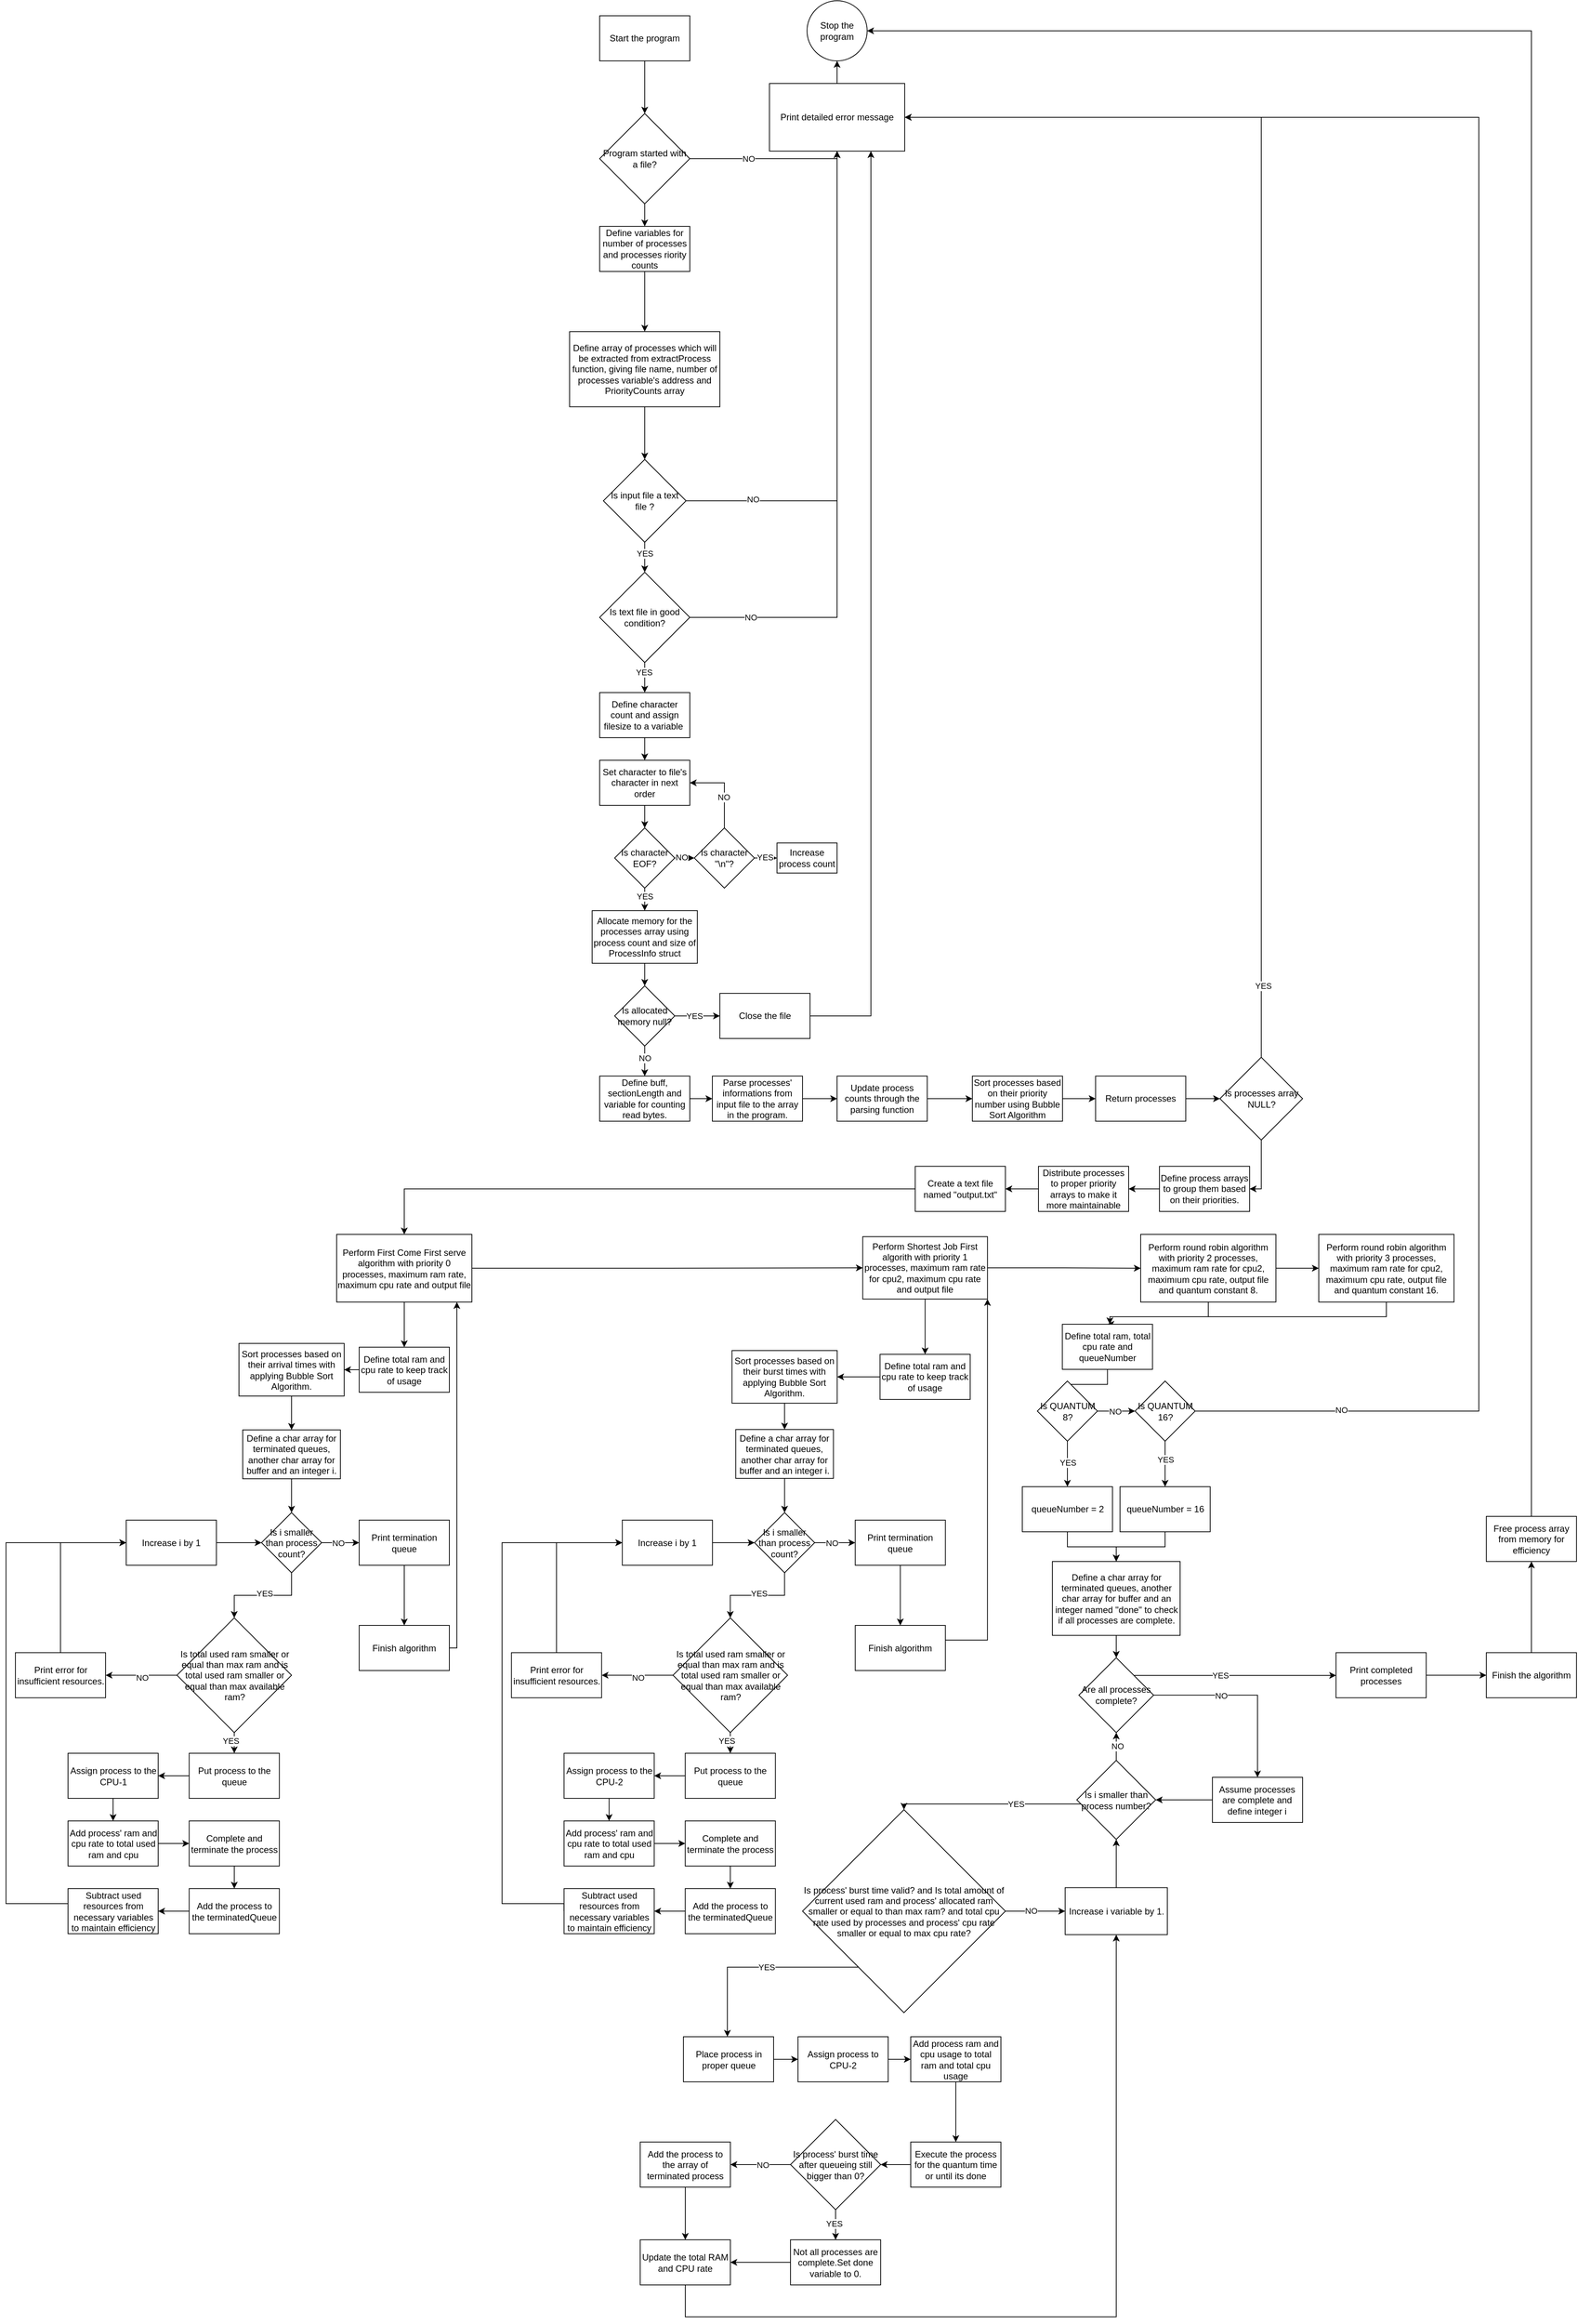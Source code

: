 <mxfile version="24.4.0" type="device">
  <diagram name="Page-1" id="S_q_hAhe5GKeTH7Nttn9">
    <mxGraphModel dx="10687" dy="12260" grid="1" gridSize="10" guides="1" tooltips="1" connect="1" arrows="1" fold="1" page="1" pageScale="1" pageWidth="827" pageHeight="1169" math="0" shadow="0">
      <root>
        <mxCell id="0" />
        <mxCell id="1" parent="0" />
        <mxCell id="8O5WfbR8zbWffjnatt95-4" value="" style="edgeStyle=orthogonalEdgeStyle;rounded=0;orthogonalLoop=1;jettySize=auto;html=1;" parent="1" source="8O5WfbR8zbWffjnatt95-1" target="8O5WfbR8zbWffjnatt95-3" edge="1">
          <mxGeometry relative="1" as="geometry" />
        </mxCell>
        <mxCell id="8O5WfbR8zbWffjnatt95-1" value="Start the program" style="rounded=0;whiteSpace=wrap;html=1;" parent="1" vertex="1">
          <mxGeometry x="360" y="40" width="120" height="60" as="geometry" />
        </mxCell>
        <mxCell id="8O5WfbR8zbWffjnatt95-9" value="" style="edgeStyle=orthogonalEdgeStyle;rounded=0;orthogonalLoop=1;jettySize=auto;html=1;" parent="1" source="8O5WfbR8zbWffjnatt95-3" target="8O5WfbR8zbWffjnatt95-8" edge="1">
          <mxGeometry relative="1" as="geometry" />
        </mxCell>
        <mxCell id="8O5WfbR8zbWffjnatt95-64" style="edgeStyle=orthogonalEdgeStyle;rounded=0;orthogonalLoop=1;jettySize=auto;html=1;entryX=0.5;entryY=1;entryDx=0;entryDy=0;" parent="1" source="8O5WfbR8zbWffjnatt95-3" target="8O5WfbR8zbWffjnatt95-62" edge="1">
          <mxGeometry relative="1" as="geometry">
            <Array as="points">
              <mxPoint x="676" y="230" />
            </Array>
          </mxGeometry>
        </mxCell>
        <mxCell id="8O5WfbR8zbWffjnatt95-65" value="NO" style="edgeLabel;html=1;align=center;verticalAlign=middle;resizable=0;points=[];" parent="8O5WfbR8zbWffjnatt95-64" vertex="1" connectable="0">
          <mxGeometry x="-0.243" relative="1" as="geometry">
            <mxPoint as="offset" />
          </mxGeometry>
        </mxCell>
        <mxCell id="8O5WfbR8zbWffjnatt95-3" value="Program started with a file?" style="rhombus;whiteSpace=wrap;html=1;rounded=0;" parent="1" vertex="1">
          <mxGeometry x="360" y="170" width="120" height="120" as="geometry" />
        </mxCell>
        <mxCell id="8O5WfbR8zbWffjnatt95-11" value="" style="edgeStyle=orthogonalEdgeStyle;rounded=0;orthogonalLoop=1;jettySize=auto;html=1;" parent="1" source="8O5WfbR8zbWffjnatt95-8" target="8O5WfbR8zbWffjnatt95-10" edge="1">
          <mxGeometry relative="1" as="geometry" />
        </mxCell>
        <mxCell id="8O5WfbR8zbWffjnatt95-8" value="Define variables for number of processes and processes riority counts" style="whiteSpace=wrap;html=1;rounded=0;" parent="1" vertex="1">
          <mxGeometry x="360" y="320" width="120" height="60" as="geometry" />
        </mxCell>
        <mxCell id="8O5WfbR8zbWffjnatt95-13" value="" style="edgeStyle=orthogonalEdgeStyle;rounded=0;orthogonalLoop=1;jettySize=auto;html=1;" parent="1" source="8O5WfbR8zbWffjnatt95-10" target="8O5WfbR8zbWffjnatt95-12" edge="1">
          <mxGeometry relative="1" as="geometry" />
        </mxCell>
        <mxCell id="8O5WfbR8zbWffjnatt95-10" value="Define array of processes which will be extracted from extractProcess function, giving file name, number of processes variable&#39;s address and PriorityCounts array" style="whiteSpace=wrap;html=1;rounded=0;" parent="1" vertex="1">
          <mxGeometry x="320" y="460" width="200" height="100" as="geometry" />
        </mxCell>
        <mxCell id="8O5WfbR8zbWffjnatt95-17" value="" style="edgeStyle=orthogonalEdgeStyle;rounded=0;orthogonalLoop=1;jettySize=auto;html=1;entryX=0.5;entryY=1;entryDx=0;entryDy=0;" parent="1" source="8O5WfbR8zbWffjnatt95-12" target="8O5WfbR8zbWffjnatt95-62" edge="1">
          <mxGeometry relative="1" as="geometry">
            <mxPoint x="506" y="690" as="targetPoint" />
          </mxGeometry>
        </mxCell>
        <mxCell id="xDgsFRM5nRUjccw4thwC-38" value="NO" style="edgeLabel;html=1;align=center;verticalAlign=middle;resizable=0;points=[];" parent="8O5WfbR8zbWffjnatt95-17" vertex="1" connectable="0">
          <mxGeometry x="-0.735" y="2" relative="1" as="geometry">
            <mxPoint x="1" as="offset" />
          </mxGeometry>
        </mxCell>
        <mxCell id="8O5WfbR8zbWffjnatt95-21" value="" style="edgeStyle=orthogonalEdgeStyle;rounded=0;orthogonalLoop=1;jettySize=auto;html=1;" parent="1" source="8O5WfbR8zbWffjnatt95-12" target="8O5WfbR8zbWffjnatt95-20" edge="1">
          <mxGeometry relative="1" as="geometry" />
        </mxCell>
        <mxCell id="8O5WfbR8zbWffjnatt95-29" value="YES" style="edgeLabel;html=1;align=center;verticalAlign=middle;resizable=0;points=[];" parent="8O5WfbR8zbWffjnatt95-21" vertex="1" connectable="0">
          <mxGeometry x="-0.271" y="-5" relative="1" as="geometry">
            <mxPoint x="5" as="offset" />
          </mxGeometry>
        </mxCell>
        <mxCell id="8O5WfbR8zbWffjnatt95-12" value="Is input file a text file ?" style="rhombus;whiteSpace=wrap;html=1;rounded=0;" parent="1" vertex="1">
          <mxGeometry x="365" y="630" width="110" height="110" as="geometry" />
        </mxCell>
        <mxCell id="8O5WfbR8zbWffjnatt95-24" value="" style="edgeStyle=orthogonalEdgeStyle;rounded=0;orthogonalLoop=1;jettySize=auto;html=1;entryX=0.5;entryY=1;entryDx=0;entryDy=0;exitX=1;exitY=0.5;exitDx=0;exitDy=0;" parent="1" source="8O5WfbR8zbWffjnatt95-20" target="8O5WfbR8zbWffjnatt95-62" edge="1">
          <mxGeometry relative="1" as="geometry">
            <mxPoint x="506" y="835" as="targetPoint" />
            <Array as="points">
              <mxPoint x="676" y="840" />
            </Array>
          </mxGeometry>
        </mxCell>
        <mxCell id="8O5WfbR8zbWffjnatt95-26" value="NO" style="edgeLabel;html=1;align=center;verticalAlign=middle;resizable=0;points=[];" parent="8O5WfbR8zbWffjnatt95-24" vertex="1" connectable="0">
          <mxGeometry x="-0.625" relative="1" as="geometry">
            <mxPoint x="-72" as="offset" />
          </mxGeometry>
        </mxCell>
        <mxCell id="8O5WfbR8zbWffjnatt95-31" value="" style="edgeStyle=orthogonalEdgeStyle;rounded=0;orthogonalLoop=1;jettySize=auto;html=1;" parent="1" source="8O5WfbR8zbWffjnatt95-20" target="8O5WfbR8zbWffjnatt95-30" edge="1">
          <mxGeometry relative="1" as="geometry" />
        </mxCell>
        <mxCell id="8O5WfbR8zbWffjnatt95-32" value="YES" style="edgeLabel;html=1;align=center;verticalAlign=middle;resizable=0;points=[];" parent="8O5WfbR8zbWffjnatt95-31" vertex="1" connectable="0">
          <mxGeometry x="-0.38" y="-1" relative="1" as="geometry">
            <mxPoint as="offset" />
          </mxGeometry>
        </mxCell>
        <mxCell id="8O5WfbR8zbWffjnatt95-20" value="Is text file in good condition?" style="rhombus;whiteSpace=wrap;html=1;rounded=0;" parent="1" vertex="1">
          <mxGeometry x="360" y="780" width="120" height="120" as="geometry" />
        </mxCell>
        <mxCell id="8O5WfbR8zbWffjnatt95-5" value="Stop the program" style="ellipse;whiteSpace=wrap;html=1;rounded=0;" parent="1" vertex="1">
          <mxGeometry x="636" y="20" width="80" height="80" as="geometry" />
        </mxCell>
        <mxCell id="8O5WfbR8zbWffjnatt95-42" value="" style="edgeStyle=orthogonalEdgeStyle;rounded=0;orthogonalLoop=1;jettySize=auto;html=1;" parent="1" source="8O5WfbR8zbWffjnatt95-30" target="8O5WfbR8zbWffjnatt95-41" edge="1">
          <mxGeometry relative="1" as="geometry" />
        </mxCell>
        <mxCell id="8O5WfbR8zbWffjnatt95-30" value="Define character count and assign filesize to a variable&amp;nbsp;" style="whiteSpace=wrap;html=1;rounded=0;" parent="1" vertex="1">
          <mxGeometry x="360" y="940" width="120" height="60" as="geometry" />
        </mxCell>
        <mxCell id="8O5WfbR8zbWffjnatt95-44" value="" style="edgeStyle=orthogonalEdgeStyle;rounded=0;orthogonalLoop=1;jettySize=auto;html=1;" parent="1" source="8O5WfbR8zbWffjnatt95-41" target="8O5WfbR8zbWffjnatt95-43" edge="1">
          <mxGeometry relative="1" as="geometry" />
        </mxCell>
        <mxCell id="8O5WfbR8zbWffjnatt95-41" value="Set character to file&#39;s character in next order" style="whiteSpace=wrap;html=1;rounded=0;" parent="1" vertex="1">
          <mxGeometry x="360" y="1030" width="120" height="60" as="geometry" />
        </mxCell>
        <mxCell id="8O5WfbR8zbWffjnatt95-46" value="" style="edgeStyle=orthogonalEdgeStyle;rounded=0;orthogonalLoop=1;jettySize=auto;html=1;" parent="1" source="8O5WfbR8zbWffjnatt95-43" target="8O5WfbR8zbWffjnatt95-45" edge="1">
          <mxGeometry relative="1" as="geometry" />
        </mxCell>
        <mxCell id="8O5WfbR8zbWffjnatt95-49" value="NO" style="edgeLabel;html=1;align=center;verticalAlign=middle;resizable=0;points=[];" parent="8O5WfbR8zbWffjnatt95-46" vertex="1" connectable="0">
          <mxGeometry x="0.377" y="1" relative="1" as="geometry">
            <mxPoint as="offset" />
          </mxGeometry>
        </mxCell>
        <mxCell id="8O5WfbR8zbWffjnatt95-54" value="" style="edgeStyle=orthogonalEdgeStyle;rounded=0;orthogonalLoop=1;jettySize=auto;html=1;entryX=0.5;entryY=0;entryDx=0;entryDy=0;" parent="1" source="8O5WfbR8zbWffjnatt95-43" target="8O5WfbR8zbWffjnatt95-53" edge="1">
          <mxGeometry relative="1" as="geometry">
            <mxPoint x="420" y="1240" as="targetPoint" />
          </mxGeometry>
        </mxCell>
        <mxCell id="8O5WfbR8zbWffjnatt95-55" value="YES" style="edgeLabel;html=1;align=center;verticalAlign=middle;resizable=0;points=[];" parent="8O5WfbR8zbWffjnatt95-54" vertex="1" connectable="0">
          <mxGeometry x="-0.258" relative="1" as="geometry">
            <mxPoint y="-8" as="offset" />
          </mxGeometry>
        </mxCell>
        <mxCell id="8O5WfbR8zbWffjnatt95-43" value="Is character EOF?" style="rhombus;whiteSpace=wrap;html=1;rounded=0;" parent="1" vertex="1">
          <mxGeometry x="380" y="1120" width="80" height="80" as="geometry" />
        </mxCell>
        <mxCell id="8O5WfbR8zbWffjnatt95-47" style="edgeStyle=orthogonalEdgeStyle;rounded=0;orthogonalLoop=1;jettySize=auto;html=1;entryX=1;entryY=0.5;entryDx=0;entryDy=0;" parent="1" source="8O5WfbR8zbWffjnatt95-45" target="8O5WfbR8zbWffjnatt95-41" edge="1">
          <mxGeometry relative="1" as="geometry">
            <Array as="points">
              <mxPoint x="526" y="1060" />
            </Array>
          </mxGeometry>
        </mxCell>
        <mxCell id="8O5WfbR8zbWffjnatt95-48" value="NO" style="edgeLabel;html=1;align=center;verticalAlign=middle;resizable=0;points=[];" parent="8O5WfbR8zbWffjnatt95-47" vertex="1" connectable="0">
          <mxGeometry x="-0.221" y="1" relative="1" as="geometry">
            <mxPoint as="offset" />
          </mxGeometry>
        </mxCell>
        <mxCell id="8O5WfbR8zbWffjnatt95-51" value="" style="edgeStyle=orthogonalEdgeStyle;rounded=0;orthogonalLoop=1;jettySize=auto;html=1;" parent="1" source="8O5WfbR8zbWffjnatt95-45" target="8O5WfbR8zbWffjnatt95-50" edge="1">
          <mxGeometry relative="1" as="geometry" />
        </mxCell>
        <mxCell id="8O5WfbR8zbWffjnatt95-52" value="YES" style="edgeLabel;html=1;align=center;verticalAlign=middle;resizable=0;points=[];" parent="8O5WfbR8zbWffjnatt95-51" vertex="1" connectable="0">
          <mxGeometry x="-0.467" y="1" relative="1" as="geometry">
            <mxPoint as="offset" />
          </mxGeometry>
        </mxCell>
        <mxCell id="8O5WfbR8zbWffjnatt95-45" value="Is character &quot;\n&quot;?" style="rhombus;whiteSpace=wrap;html=1;rounded=0;" parent="1" vertex="1">
          <mxGeometry x="486" y="1120" width="80" height="80" as="geometry" />
        </mxCell>
        <mxCell id="8O5WfbR8zbWffjnatt95-50" value="Increase process count" style="whiteSpace=wrap;html=1;rounded=0;" parent="1" vertex="1">
          <mxGeometry x="596" y="1140" width="80" height="40" as="geometry" />
        </mxCell>
        <mxCell id="8O5WfbR8zbWffjnatt95-57" value="" style="edgeStyle=orthogonalEdgeStyle;rounded=0;orthogonalLoop=1;jettySize=auto;html=1;" parent="1" source="8O5WfbR8zbWffjnatt95-53" target="8O5WfbR8zbWffjnatt95-56" edge="1">
          <mxGeometry relative="1" as="geometry" />
        </mxCell>
        <mxCell id="8O5WfbR8zbWffjnatt95-53" value="Allocate memory for the processes array using process count and size of ProcessInfo struct" style="whiteSpace=wrap;html=1;rounded=0;" parent="1" vertex="1">
          <mxGeometry x="350" y="1230" width="140" height="70" as="geometry" />
        </mxCell>
        <mxCell id="8O5WfbR8zbWffjnatt95-59" value="" style="edgeStyle=orthogonalEdgeStyle;rounded=0;orthogonalLoop=1;jettySize=auto;html=1;" parent="1" source="8O5WfbR8zbWffjnatt95-56" target="8O5WfbR8zbWffjnatt95-58" edge="1">
          <mxGeometry relative="1" as="geometry" />
        </mxCell>
        <mxCell id="8O5WfbR8zbWffjnatt95-61" value="YES" style="edgeLabel;html=1;align=center;verticalAlign=middle;resizable=0;points=[];" parent="8O5WfbR8zbWffjnatt95-59" vertex="1" connectable="0">
          <mxGeometry x="-0.333" y="3" relative="1" as="geometry">
            <mxPoint x="6" y="3" as="offset" />
          </mxGeometry>
        </mxCell>
        <mxCell id="8O5WfbR8zbWffjnatt95-67" value="" style="edgeStyle=orthogonalEdgeStyle;rounded=0;orthogonalLoop=1;jettySize=auto;html=1;" parent="1" source="8O5WfbR8zbWffjnatt95-56" target="8O5WfbR8zbWffjnatt95-66" edge="1">
          <mxGeometry relative="1" as="geometry" />
        </mxCell>
        <mxCell id="8O5WfbR8zbWffjnatt95-68" value="NO" style="edgeLabel;html=1;align=center;verticalAlign=middle;resizable=0;points=[];" parent="8O5WfbR8zbWffjnatt95-67" vertex="1" connectable="0">
          <mxGeometry x="-0.19" relative="1" as="geometry">
            <mxPoint as="offset" />
          </mxGeometry>
        </mxCell>
        <mxCell id="8O5WfbR8zbWffjnatt95-56" value="Is allocated memory null?" style="rhombus;whiteSpace=wrap;html=1;rounded=0;" parent="1" vertex="1">
          <mxGeometry x="380" y="1330" width="80" height="80" as="geometry" />
        </mxCell>
        <mxCell id="8O5WfbR8zbWffjnatt95-60" style="edgeStyle=orthogonalEdgeStyle;rounded=0;orthogonalLoop=1;jettySize=auto;html=1;entryX=0.75;entryY=1;entryDx=0;entryDy=0;" parent="1" source="8O5WfbR8zbWffjnatt95-58" target="8O5WfbR8zbWffjnatt95-62" edge="1">
          <mxGeometry relative="1" as="geometry">
            <mxPoint x="686" y="220" as="targetPoint" />
            <Array as="points">
              <mxPoint x="721" y="1370" />
            </Array>
          </mxGeometry>
        </mxCell>
        <mxCell id="8O5WfbR8zbWffjnatt95-58" value="Close the file" style="whiteSpace=wrap;html=1;rounded=0;" parent="1" vertex="1">
          <mxGeometry x="520" y="1340" width="120" height="60" as="geometry" />
        </mxCell>
        <mxCell id="8O5WfbR8zbWffjnatt95-63" style="edgeStyle=orthogonalEdgeStyle;rounded=0;orthogonalLoop=1;jettySize=auto;html=1;entryX=0.5;entryY=1;entryDx=0;entryDy=0;" parent="1" source="8O5WfbR8zbWffjnatt95-62" target="8O5WfbR8zbWffjnatt95-5" edge="1">
          <mxGeometry relative="1" as="geometry" />
        </mxCell>
        <mxCell id="8O5WfbR8zbWffjnatt95-62" value="Print detailed error message" style="rounded=0;whiteSpace=wrap;html=1;" parent="1" vertex="1">
          <mxGeometry x="586" y="130" width="180" height="90" as="geometry" />
        </mxCell>
        <mxCell id="z-P7e2UidqStnOpTgpDv-2" value="" style="edgeStyle=orthogonalEdgeStyle;rounded=0;orthogonalLoop=1;jettySize=auto;html=1;" parent="1" source="8O5WfbR8zbWffjnatt95-66" target="z-P7e2UidqStnOpTgpDv-1" edge="1">
          <mxGeometry relative="1" as="geometry" />
        </mxCell>
        <mxCell id="8O5WfbR8zbWffjnatt95-66" value="Define buff, sectionLength and variable for counting read bytes." style="whiteSpace=wrap;html=1;rounded=0;" parent="1" vertex="1">
          <mxGeometry x="360" y="1450" width="120" height="60" as="geometry" />
        </mxCell>
        <mxCell id="z-P7e2UidqStnOpTgpDv-4" value="" style="edgeStyle=orthogonalEdgeStyle;rounded=0;orthogonalLoop=1;jettySize=auto;html=1;" parent="1" source="z-P7e2UidqStnOpTgpDv-1" target="z-P7e2UidqStnOpTgpDv-3" edge="1">
          <mxGeometry relative="1" as="geometry" />
        </mxCell>
        <mxCell id="z-P7e2UidqStnOpTgpDv-1" value="Parse processes&#39; informations from input file to the array in the program." style="whiteSpace=wrap;html=1;rounded=0;" parent="1" vertex="1">
          <mxGeometry x="510" y="1450" width="120" height="60" as="geometry" />
        </mxCell>
        <mxCell id="z-P7e2UidqStnOpTgpDv-6" value="" style="edgeStyle=orthogonalEdgeStyle;rounded=0;orthogonalLoop=1;jettySize=auto;html=1;" parent="1" source="z-P7e2UidqStnOpTgpDv-3" target="z-P7e2UidqStnOpTgpDv-5" edge="1">
          <mxGeometry relative="1" as="geometry" />
        </mxCell>
        <mxCell id="z-P7e2UidqStnOpTgpDv-3" value="Update process counts through the parsing function" style="whiteSpace=wrap;html=1;rounded=0;" parent="1" vertex="1">
          <mxGeometry x="676" y="1450" width="120" height="60" as="geometry" />
        </mxCell>
        <mxCell id="z-P7e2UidqStnOpTgpDv-8" value="" style="edgeStyle=orthogonalEdgeStyle;rounded=0;orthogonalLoop=1;jettySize=auto;html=1;" parent="1" source="z-P7e2UidqStnOpTgpDv-5" target="z-P7e2UidqStnOpTgpDv-7" edge="1">
          <mxGeometry relative="1" as="geometry" />
        </mxCell>
        <mxCell id="z-P7e2UidqStnOpTgpDv-5" value="Sort processes based on their priority number using Bubble Sort Algorithm" style="whiteSpace=wrap;html=1;rounded=0;" parent="1" vertex="1">
          <mxGeometry x="856" y="1450" width="120" height="60" as="geometry" />
        </mxCell>
        <mxCell id="z-P7e2UidqStnOpTgpDv-10" value="" style="edgeStyle=orthogonalEdgeStyle;rounded=0;orthogonalLoop=1;jettySize=auto;html=1;" parent="1" source="z-P7e2UidqStnOpTgpDv-7" target="z-P7e2UidqStnOpTgpDv-9" edge="1">
          <mxGeometry relative="1" as="geometry" />
        </mxCell>
        <mxCell id="z-P7e2UidqStnOpTgpDv-7" value="Return processes" style="whiteSpace=wrap;html=1;rounded=0;" parent="1" vertex="1">
          <mxGeometry x="1020" y="1450" width="120" height="60" as="geometry" />
        </mxCell>
        <mxCell id="z-P7e2UidqStnOpTgpDv-11" style="edgeStyle=orthogonalEdgeStyle;rounded=0;orthogonalLoop=1;jettySize=auto;html=1;entryX=1;entryY=0.5;entryDx=0;entryDy=0;" parent="1" source="z-P7e2UidqStnOpTgpDv-9" target="8O5WfbR8zbWffjnatt95-62" edge="1">
          <mxGeometry relative="1" as="geometry">
            <mxPoint x="810" y="175" as="targetPoint" />
            <Array as="points">
              <mxPoint x="1241" y="175" />
            </Array>
          </mxGeometry>
        </mxCell>
        <mxCell id="z-P7e2UidqStnOpTgpDv-12" value="YES" style="edgeLabel;html=1;align=center;verticalAlign=middle;resizable=0;points=[];" parent="z-P7e2UidqStnOpTgpDv-11" vertex="1" connectable="0">
          <mxGeometry x="-0.889" y="-2" relative="1" as="geometry">
            <mxPoint as="offset" />
          </mxGeometry>
        </mxCell>
        <mxCell id="z-P7e2UidqStnOpTgpDv-14" value="" style="edgeStyle=orthogonalEdgeStyle;rounded=0;orthogonalLoop=1;jettySize=auto;html=1;" parent="1" source="z-P7e2UidqStnOpTgpDv-9" target="z-P7e2UidqStnOpTgpDv-13" edge="1">
          <mxGeometry relative="1" as="geometry">
            <Array as="points">
              <mxPoint x="1241" y="1600" />
              <mxPoint x="1165" y="1600" />
            </Array>
          </mxGeometry>
        </mxCell>
        <mxCell id="z-P7e2UidqStnOpTgpDv-9" value="Is processes array NULL?" style="rhombus;whiteSpace=wrap;html=1;rounded=0;" parent="1" vertex="1">
          <mxGeometry x="1185.5" y="1425" width="110" height="110" as="geometry" />
        </mxCell>
        <mxCell id="z-P7e2UidqStnOpTgpDv-16" value="" style="edgeStyle=orthogonalEdgeStyle;rounded=0;orthogonalLoop=1;jettySize=auto;html=1;" parent="1" source="z-P7e2UidqStnOpTgpDv-13" target="z-P7e2UidqStnOpTgpDv-15" edge="1">
          <mxGeometry relative="1" as="geometry" />
        </mxCell>
        <mxCell id="z-P7e2UidqStnOpTgpDv-13" value="Define process arrays to group them based on their priorities." style="whiteSpace=wrap;html=1;rounded=0;" parent="1" vertex="1">
          <mxGeometry x="1105" y="1570" width="120" height="60" as="geometry" />
        </mxCell>
        <mxCell id="z-P7e2UidqStnOpTgpDv-18" value="" style="edgeStyle=orthogonalEdgeStyle;rounded=0;orthogonalLoop=1;jettySize=auto;html=1;" parent="1" source="z-P7e2UidqStnOpTgpDv-15" target="z-P7e2UidqStnOpTgpDv-17" edge="1">
          <mxGeometry relative="1" as="geometry" />
        </mxCell>
        <mxCell id="z-P7e2UidqStnOpTgpDv-15" value="Distribute processes to proper priority arrays to make it more maintainable" style="whiteSpace=wrap;html=1;rounded=0;" parent="1" vertex="1">
          <mxGeometry x="944" y="1570" width="120" height="60" as="geometry" />
        </mxCell>
        <mxCell id="z-P7e2UidqStnOpTgpDv-20" value="" style="edgeStyle=orthogonalEdgeStyle;rounded=0;orthogonalLoop=1;jettySize=auto;html=1;" parent="1" source="z-P7e2UidqStnOpTgpDv-17" target="z-P7e2UidqStnOpTgpDv-19" edge="1">
          <mxGeometry relative="1" as="geometry" />
        </mxCell>
        <mxCell id="z-P7e2UidqStnOpTgpDv-17" value="Create a text file named &quot;output.txt&quot;" style="whiteSpace=wrap;html=1;rounded=0;" parent="1" vertex="1">
          <mxGeometry x="780" y="1570" width="120" height="60" as="geometry" />
        </mxCell>
        <mxCell id="a6jRXviSZzTBCwNXgs7o-2" value="" style="edgeStyle=orthogonalEdgeStyle;rounded=0;orthogonalLoop=1;jettySize=auto;html=1;" parent="1" source="z-P7e2UidqStnOpTgpDv-19" target="a6jRXviSZzTBCwNXgs7o-1" edge="1">
          <mxGeometry relative="1" as="geometry" />
        </mxCell>
        <mxCell id="a6jRXviSZzTBCwNXgs7o-4" value="" style="edgeStyle=orthogonalEdgeStyle;rounded=0;orthogonalLoop=1;jettySize=auto;html=1;" parent="1" source="z-P7e2UidqStnOpTgpDv-19" target="a6jRXviSZzTBCwNXgs7o-3" edge="1">
          <mxGeometry relative="1" as="geometry" />
        </mxCell>
        <mxCell id="z-P7e2UidqStnOpTgpDv-19" value="Perform First Come First serve algorithm with priority 0 processes, maximum ram rate, maximum cpu rate and output file" style="whiteSpace=wrap;html=1;rounded=0;" parent="1" vertex="1">
          <mxGeometry x="10" y="1660.5" width="180" height="90" as="geometry" />
        </mxCell>
        <mxCell id="a6jRXviSZzTBCwNXgs7o-10" value="" style="edgeStyle=orthogonalEdgeStyle;rounded=0;orthogonalLoop=1;jettySize=auto;html=1;" parent="1" source="a6jRXviSZzTBCwNXgs7o-1" target="a6jRXviSZzTBCwNXgs7o-9" edge="1">
          <mxGeometry relative="1" as="geometry" />
        </mxCell>
        <mxCell id="a6jRXviSZzTBCwNXgs7o-1" value="Define total ram and cpu rate to keep track of usage" style="whiteSpace=wrap;html=1;rounded=0;" parent="1" vertex="1">
          <mxGeometry x="40" y="1810.5" width="120" height="60" as="geometry" />
        </mxCell>
        <mxCell id="a6jRXviSZzTBCwNXgs7o-6" value="" style="edgeStyle=orthogonalEdgeStyle;rounded=0;orthogonalLoop=1;jettySize=auto;html=1;" parent="1" source="a6jRXviSZzTBCwNXgs7o-3" target="a6jRXviSZzTBCwNXgs7o-5" edge="1">
          <mxGeometry relative="1" as="geometry" />
        </mxCell>
        <mxCell id="xDgsFRM5nRUjccw4thwC-37" value="" style="edgeStyle=orthogonalEdgeStyle;rounded=0;orthogonalLoop=1;jettySize=auto;html=1;" parent="1" source="a6jRXviSZzTBCwNXgs7o-3" target="xDgsFRM5nRUjccw4thwC-36" edge="1">
          <mxGeometry relative="1" as="geometry" />
        </mxCell>
        <mxCell id="a6jRXviSZzTBCwNXgs7o-3" value="Perform Shortest Job First algorith with priority 1 processes, maximum ram rate for cpu2, maximum cpu rate and output file" style="whiteSpace=wrap;html=1;rounded=0;" parent="1" vertex="1">
          <mxGeometry x="710.14" y="1663.5" width="166" height="83" as="geometry" />
        </mxCell>
        <mxCell id="a6jRXviSZzTBCwNXgs7o-8" style="edgeStyle=orthogonalEdgeStyle;rounded=0;orthogonalLoop=1;jettySize=auto;html=1;entryX=0;entryY=0.5;entryDx=0;entryDy=0;" parent="1" source="a6jRXviSZzTBCwNXgs7o-5" target="a6jRXviSZzTBCwNXgs7o-7" edge="1">
          <mxGeometry relative="1" as="geometry" />
        </mxCell>
        <mxCell id="Z3DZMybaHigUyCzGkq5z-33" value="" style="edgeStyle=orthogonalEdgeStyle;rounded=0;orthogonalLoop=1;jettySize=auto;html=1;" parent="1" source="a6jRXviSZzTBCwNXgs7o-5" target="Z3DZMybaHigUyCzGkq5z-32" edge="1">
          <mxGeometry relative="1" as="geometry">
            <Array as="points">
              <mxPoint x="1170" y="1770" />
              <mxPoint x="1039" y="1770" />
            </Array>
          </mxGeometry>
        </mxCell>
        <mxCell id="a6jRXviSZzTBCwNXgs7o-5" value="Perform round robin algorithm with priority 2 processes, maximum ram rate for cpu2, maximıum cpu rate, output file and quantum constant 8." style="whiteSpace=wrap;html=1;rounded=0;" parent="1" vertex="1">
          <mxGeometry x="1080" y="1660.5" width="180" height="90" as="geometry" />
        </mxCell>
        <mxCell id="Z3DZMybaHigUyCzGkq5z-34" style="edgeStyle=orthogonalEdgeStyle;rounded=0;orthogonalLoop=1;jettySize=auto;html=1;entryX=0.5;entryY=0;entryDx=0;entryDy=0;" parent="1" source="a6jRXviSZzTBCwNXgs7o-7" target="Z3DZMybaHigUyCzGkq5z-32" edge="1">
          <mxGeometry relative="1" as="geometry">
            <Array as="points">
              <mxPoint x="1407" y="1770" />
              <mxPoint x="1039" y="1770" />
            </Array>
          </mxGeometry>
        </mxCell>
        <mxCell id="a6jRXviSZzTBCwNXgs7o-7" value="Perform round robin algorithm with priority 3 processes, maximum ram rate for cpu2, maximıum cpu rate, output file and quantum constant 16." style="whiteSpace=wrap;html=1;rounded=0;" parent="1" vertex="1">
          <mxGeometry x="1317" y="1660.5" width="180" height="90" as="geometry" />
        </mxCell>
        <mxCell id="a6jRXviSZzTBCwNXgs7o-13" value="" style="edgeStyle=orthogonalEdgeStyle;rounded=0;orthogonalLoop=1;jettySize=auto;html=1;" parent="1" source="a6jRXviSZzTBCwNXgs7o-9" target="a6jRXviSZzTBCwNXgs7o-12" edge="1">
          <mxGeometry relative="1" as="geometry" />
        </mxCell>
        <mxCell id="a6jRXviSZzTBCwNXgs7o-9" value="Sort processes based on their arrival times with applying Bubble Sort Algorithm." style="whiteSpace=wrap;html=1;rounded=0;" parent="1" vertex="1">
          <mxGeometry x="-120" y="1805.5" width="140" height="70" as="geometry" />
        </mxCell>
        <mxCell id="xDgsFRM5nRUjccw4thwC-2" value="" style="edgeStyle=orthogonalEdgeStyle;rounded=0;orthogonalLoop=1;jettySize=auto;html=1;" parent="1" source="a6jRXviSZzTBCwNXgs7o-12" target="xDgsFRM5nRUjccw4thwC-1" edge="1">
          <mxGeometry relative="1" as="geometry" />
        </mxCell>
        <mxCell id="a6jRXviSZzTBCwNXgs7o-12" value="Define a char array for terminated queues, another char array for buffer and an integer i." style="whiteSpace=wrap;html=1;rounded=0;" parent="1" vertex="1">
          <mxGeometry x="-115" y="1920.5" width="130" height="65" as="geometry" />
        </mxCell>
        <mxCell id="xDgsFRM5nRUjccw4thwC-6" value="" style="edgeStyle=orthogonalEdgeStyle;rounded=0;orthogonalLoop=1;jettySize=auto;html=1;" parent="1" source="xDgsFRM5nRUjccw4thwC-1" target="xDgsFRM5nRUjccw4thwC-5" edge="1">
          <mxGeometry relative="1" as="geometry" />
        </mxCell>
        <mxCell id="xDgsFRM5nRUjccw4thwC-27" value="YES" style="edgeLabel;html=1;align=center;verticalAlign=middle;resizable=0;points=[];" parent="xDgsFRM5nRUjccw4thwC-6" vertex="1" connectable="0">
          <mxGeometry x="-0.025" y="-3" relative="1" as="geometry">
            <mxPoint as="offset" />
          </mxGeometry>
        </mxCell>
        <mxCell id="xDgsFRM5nRUjccw4thwC-29" value="" style="edgeStyle=orthogonalEdgeStyle;rounded=0;orthogonalLoop=1;jettySize=auto;html=1;" parent="1" source="xDgsFRM5nRUjccw4thwC-1" target="xDgsFRM5nRUjccw4thwC-28" edge="1">
          <mxGeometry relative="1" as="geometry" />
        </mxCell>
        <mxCell id="xDgsFRM5nRUjccw4thwC-30" value="NO" style="edgeLabel;html=1;align=center;verticalAlign=middle;resizable=0;points=[];" parent="xDgsFRM5nRUjccw4thwC-29" vertex="1" connectable="0">
          <mxGeometry x="-0.147" relative="1" as="geometry">
            <mxPoint as="offset" />
          </mxGeometry>
        </mxCell>
        <mxCell id="xDgsFRM5nRUjccw4thwC-1" value="Is i smaller than process count?" style="rhombus;whiteSpace=wrap;html=1;rounded=0;" parent="1" vertex="1">
          <mxGeometry x="-90" y="2030.5" width="80" height="80" as="geometry" />
        </mxCell>
        <mxCell id="xDgsFRM5nRUjccw4thwC-8" value="" style="edgeStyle=orthogonalEdgeStyle;rounded=0;orthogonalLoop=1;jettySize=auto;html=1;" parent="1" source="xDgsFRM5nRUjccw4thwC-5" target="xDgsFRM5nRUjccw4thwC-7" edge="1">
          <mxGeometry relative="1" as="geometry" />
        </mxCell>
        <mxCell id="xDgsFRM5nRUjccw4thwC-9" value="NO" style="edgeLabel;html=1;align=center;verticalAlign=middle;resizable=0;points=[];" parent="xDgsFRM5nRUjccw4thwC-8" vertex="1" connectable="0">
          <mxGeometry x="-0.02" y="3" relative="1" as="geometry">
            <mxPoint as="offset" />
          </mxGeometry>
        </mxCell>
        <mxCell id="xDgsFRM5nRUjccw4thwC-11" value="" style="edgeStyle=orthogonalEdgeStyle;rounded=0;orthogonalLoop=1;jettySize=auto;html=1;" parent="1" source="xDgsFRM5nRUjccw4thwC-5" target="xDgsFRM5nRUjccw4thwC-10" edge="1">
          <mxGeometry relative="1" as="geometry" />
        </mxCell>
        <mxCell id="xDgsFRM5nRUjccw4thwC-12" value="YES" style="edgeLabel;html=1;align=center;verticalAlign=middle;resizable=0;points=[];" parent="xDgsFRM5nRUjccw4thwC-11" vertex="1" connectable="0">
          <mxGeometry x="-0.207" y="-5" relative="1" as="geometry">
            <mxPoint as="offset" />
          </mxGeometry>
        </mxCell>
        <mxCell id="xDgsFRM5nRUjccw4thwC-5" value="Is total used ram smaller or equal than max ram and is total used ram smaller or equal than max available ram?" style="rhombus;whiteSpace=wrap;html=1;rounded=0;" parent="1" vertex="1">
          <mxGeometry x="-202.5" y="2170.5" width="152.5" height="152.5" as="geometry" />
        </mxCell>
        <mxCell id="xDgsFRM5nRUjccw4thwC-25" style="edgeStyle=orthogonalEdgeStyle;rounded=0;orthogonalLoop=1;jettySize=auto;html=1;entryX=0;entryY=0.5;entryDx=0;entryDy=0;" parent="1" source="xDgsFRM5nRUjccw4thwC-7" target="xDgsFRM5nRUjccw4thwC-23" edge="1">
          <mxGeometry relative="1" as="geometry">
            <Array as="points">
              <mxPoint x="-357" y="2070.5" />
              <mxPoint x="-270" y="2070.5" />
            </Array>
          </mxGeometry>
        </mxCell>
        <mxCell id="xDgsFRM5nRUjccw4thwC-7" value="Print error for insufficient resources." style="whiteSpace=wrap;html=1;rounded=0;" parent="1" vertex="1">
          <mxGeometry x="-417.5" y="2216.75" width="120" height="60" as="geometry" />
        </mxCell>
        <mxCell id="xDgsFRM5nRUjccw4thwC-14" value="" style="edgeStyle=orthogonalEdgeStyle;rounded=0;orthogonalLoop=1;jettySize=auto;html=1;" parent="1" source="xDgsFRM5nRUjccw4thwC-10" target="xDgsFRM5nRUjccw4thwC-13" edge="1">
          <mxGeometry relative="1" as="geometry" />
        </mxCell>
        <mxCell id="xDgsFRM5nRUjccw4thwC-10" value="Put process to the queue" style="whiteSpace=wrap;html=1;rounded=0;" parent="1" vertex="1">
          <mxGeometry x="-186.25" y="2350.5" width="120" height="60" as="geometry" />
        </mxCell>
        <mxCell id="xDgsFRM5nRUjccw4thwC-16" value="" style="edgeStyle=orthogonalEdgeStyle;rounded=0;orthogonalLoop=1;jettySize=auto;html=1;" parent="1" source="xDgsFRM5nRUjccw4thwC-13" target="xDgsFRM5nRUjccw4thwC-15" edge="1">
          <mxGeometry relative="1" as="geometry" />
        </mxCell>
        <mxCell id="xDgsFRM5nRUjccw4thwC-13" value="Assign process to the CPU-1" style="whiteSpace=wrap;html=1;rounded=0;" parent="1" vertex="1">
          <mxGeometry x="-347.5" y="2350.5" width="120" height="60" as="geometry" />
        </mxCell>
        <mxCell id="xDgsFRM5nRUjccw4thwC-18" value="" style="edgeStyle=orthogonalEdgeStyle;rounded=0;orthogonalLoop=1;jettySize=auto;html=1;" parent="1" source="xDgsFRM5nRUjccw4thwC-15" target="xDgsFRM5nRUjccw4thwC-17" edge="1">
          <mxGeometry relative="1" as="geometry" />
        </mxCell>
        <mxCell id="xDgsFRM5nRUjccw4thwC-15" value="Add process&#39; ram and cpu rate to total used ram and cpu" style="whiteSpace=wrap;html=1;rounded=0;" parent="1" vertex="1">
          <mxGeometry x="-347.5" y="2440.5" width="120" height="60" as="geometry" />
        </mxCell>
        <mxCell id="xDgsFRM5nRUjccw4thwC-20" value="" style="edgeStyle=orthogonalEdgeStyle;rounded=0;orthogonalLoop=1;jettySize=auto;html=1;" parent="1" source="xDgsFRM5nRUjccw4thwC-17" target="xDgsFRM5nRUjccw4thwC-19" edge="1">
          <mxGeometry relative="1" as="geometry" />
        </mxCell>
        <mxCell id="xDgsFRM5nRUjccw4thwC-17" value="Complete and terminate the process" style="whiteSpace=wrap;html=1;rounded=0;" parent="1" vertex="1">
          <mxGeometry x="-186.25" y="2440.5" width="120" height="60" as="geometry" />
        </mxCell>
        <mxCell id="xDgsFRM5nRUjccw4thwC-22" value="" style="edgeStyle=orthogonalEdgeStyle;rounded=0;orthogonalLoop=1;jettySize=auto;html=1;" parent="1" source="xDgsFRM5nRUjccw4thwC-19" target="xDgsFRM5nRUjccw4thwC-21" edge="1">
          <mxGeometry relative="1" as="geometry" />
        </mxCell>
        <mxCell id="xDgsFRM5nRUjccw4thwC-19" value="Add the process to the terminatedQueue" style="whiteSpace=wrap;html=1;rounded=0;" parent="1" vertex="1">
          <mxGeometry x="-186.25" y="2530.5" width="120" height="60" as="geometry" />
        </mxCell>
        <mxCell id="xDgsFRM5nRUjccw4thwC-24" style="edgeStyle=orthogonalEdgeStyle;rounded=0;orthogonalLoop=1;jettySize=auto;html=1;entryX=0;entryY=0.5;entryDx=0;entryDy=0;exitX=0;exitY=0.5;exitDx=0;exitDy=0;" parent="1" source="xDgsFRM5nRUjccw4thwC-21" target="xDgsFRM5nRUjccw4thwC-23" edge="1">
          <mxGeometry relative="1" as="geometry">
            <mxPoint x="-270" y="2480.5" as="targetPoint" />
            <Array as="points">
              <mxPoint x="-347" y="2550.5" />
              <mxPoint x="-430" y="2550.5" />
              <mxPoint x="-430" y="2070.5" />
            </Array>
          </mxGeometry>
        </mxCell>
        <mxCell id="xDgsFRM5nRUjccw4thwC-21" value="Subtract used resources from necessary variables to maintain efficiency" style="whiteSpace=wrap;html=1;rounded=0;" parent="1" vertex="1">
          <mxGeometry x="-347.5" y="2530.5" width="120" height="60" as="geometry" />
        </mxCell>
        <mxCell id="xDgsFRM5nRUjccw4thwC-26" style="edgeStyle=orthogonalEdgeStyle;rounded=0;orthogonalLoop=1;jettySize=auto;html=1;entryX=0;entryY=0.5;entryDx=0;entryDy=0;" parent="1" source="xDgsFRM5nRUjccw4thwC-23" target="xDgsFRM5nRUjccw4thwC-1" edge="1">
          <mxGeometry relative="1" as="geometry" />
        </mxCell>
        <mxCell id="xDgsFRM5nRUjccw4thwC-23" value="Increase i by 1" style="whiteSpace=wrap;html=1;rounded=0;" parent="1" vertex="1">
          <mxGeometry x="-270" y="2040.5" width="120" height="60" as="geometry" />
        </mxCell>
        <mxCell id="xDgsFRM5nRUjccw4thwC-32" value="" style="edgeStyle=orthogonalEdgeStyle;rounded=0;orthogonalLoop=1;jettySize=auto;html=1;" parent="1" source="xDgsFRM5nRUjccw4thwC-28" target="xDgsFRM5nRUjccw4thwC-31" edge="1">
          <mxGeometry relative="1" as="geometry" />
        </mxCell>
        <mxCell id="xDgsFRM5nRUjccw4thwC-28" value="Print termination queue" style="whiteSpace=wrap;html=1;rounded=0;" parent="1" vertex="1">
          <mxGeometry x="40" y="2040.5" width="120" height="60" as="geometry" />
        </mxCell>
        <mxCell id="xDgsFRM5nRUjccw4thwC-33" style="edgeStyle=orthogonalEdgeStyle;rounded=0;orthogonalLoop=1;jettySize=auto;html=1;" parent="1" source="xDgsFRM5nRUjccw4thwC-31" target="z-P7e2UidqStnOpTgpDv-19" edge="1">
          <mxGeometry relative="1" as="geometry">
            <Array as="points">
              <mxPoint x="170" y="2210.5" />
            </Array>
          </mxGeometry>
        </mxCell>
        <mxCell id="xDgsFRM5nRUjccw4thwC-31" value="Finish algorithm" style="whiteSpace=wrap;html=1;rounded=0;" parent="1" vertex="1">
          <mxGeometry x="40" y="2180.5" width="120" height="60" as="geometry" />
        </mxCell>
        <mxCell id="xDgsFRM5nRUjccw4thwC-40" value="" style="edgeStyle=orthogonalEdgeStyle;rounded=0;orthogonalLoop=1;jettySize=auto;html=1;" parent="1" source="xDgsFRM5nRUjccw4thwC-36" target="xDgsFRM5nRUjccw4thwC-39" edge="1">
          <mxGeometry relative="1" as="geometry" />
        </mxCell>
        <mxCell id="xDgsFRM5nRUjccw4thwC-36" value="Define total ram and cpu rate to keep track of usage" style="whiteSpace=wrap;html=1;rounded=0;" parent="1" vertex="1">
          <mxGeometry x="733.14" y="1820" width="120" height="60" as="geometry" />
        </mxCell>
        <mxCell id="xDgsFRM5nRUjccw4thwC-42" style="edgeStyle=orthogonalEdgeStyle;rounded=0;orthogonalLoop=1;jettySize=auto;html=1;entryX=0.5;entryY=0;entryDx=0;entryDy=0;" parent="1" source="xDgsFRM5nRUjccw4thwC-39" target="xDgsFRM5nRUjccw4thwC-41" edge="1">
          <mxGeometry relative="1" as="geometry" />
        </mxCell>
        <mxCell id="xDgsFRM5nRUjccw4thwC-39" value="Sort processes based on their burst times with applying Bubble Sort Algorithm." style="whiteSpace=wrap;html=1;rounded=0;" parent="1" vertex="1">
          <mxGeometry x="536.14" y="1815" width="140" height="70" as="geometry" />
        </mxCell>
        <mxCell id="Z3DZMybaHigUyCzGkq5z-30" style="edgeStyle=orthogonalEdgeStyle;rounded=0;orthogonalLoop=1;jettySize=auto;html=1;entryX=0.5;entryY=0;entryDx=0;entryDy=0;" parent="1" source="xDgsFRM5nRUjccw4thwC-41" target="Z3DZMybaHigUyCzGkq5z-5" edge="1">
          <mxGeometry relative="1" as="geometry" />
        </mxCell>
        <mxCell id="xDgsFRM5nRUjccw4thwC-41" value="Define a char array for terminated queues, another char array for buffer and an integer i." style="whiteSpace=wrap;html=1;rounded=0;" parent="1" vertex="1">
          <mxGeometry x="541.14" y="1920" width="130" height="65" as="geometry" />
        </mxCell>
        <mxCell id="Z3DZMybaHigUyCzGkq5z-1" value="" style="edgeStyle=orthogonalEdgeStyle;rounded=0;orthogonalLoop=1;jettySize=auto;html=1;" parent="1" source="Z3DZMybaHigUyCzGkq5z-5" target="Z3DZMybaHigUyCzGkq5z-10" edge="1">
          <mxGeometry relative="1" as="geometry" />
        </mxCell>
        <mxCell id="Z3DZMybaHigUyCzGkq5z-2" value="YES" style="edgeLabel;html=1;align=center;verticalAlign=middle;resizable=0;points=[];" parent="Z3DZMybaHigUyCzGkq5z-1" vertex="1" connectable="0">
          <mxGeometry x="-0.025" y="-3" relative="1" as="geometry">
            <mxPoint as="offset" />
          </mxGeometry>
        </mxCell>
        <mxCell id="Z3DZMybaHigUyCzGkq5z-3" value="" style="edgeStyle=orthogonalEdgeStyle;rounded=0;orthogonalLoop=1;jettySize=auto;html=1;" parent="1" source="Z3DZMybaHigUyCzGkq5z-5" target="Z3DZMybaHigUyCzGkq5z-28" edge="1">
          <mxGeometry relative="1" as="geometry" />
        </mxCell>
        <mxCell id="Z3DZMybaHigUyCzGkq5z-4" value="NO" style="edgeLabel;html=1;align=center;verticalAlign=middle;resizable=0;points=[];" parent="Z3DZMybaHigUyCzGkq5z-3" vertex="1" connectable="0">
          <mxGeometry x="-0.147" relative="1" as="geometry">
            <mxPoint as="offset" />
          </mxGeometry>
        </mxCell>
        <mxCell id="Z3DZMybaHigUyCzGkq5z-5" value="Is i smaller than process count?" style="rhombus;whiteSpace=wrap;html=1;rounded=0;" parent="1" vertex="1">
          <mxGeometry x="566.14" y="2030.5" width="80" height="80" as="geometry" />
        </mxCell>
        <mxCell id="Z3DZMybaHigUyCzGkq5z-6" value="" style="edgeStyle=orthogonalEdgeStyle;rounded=0;orthogonalLoop=1;jettySize=auto;html=1;" parent="1" source="Z3DZMybaHigUyCzGkq5z-10" target="Z3DZMybaHigUyCzGkq5z-12" edge="1">
          <mxGeometry relative="1" as="geometry" />
        </mxCell>
        <mxCell id="Z3DZMybaHigUyCzGkq5z-7" value="NO" style="edgeLabel;html=1;align=center;verticalAlign=middle;resizable=0;points=[];" parent="Z3DZMybaHigUyCzGkq5z-6" vertex="1" connectable="0">
          <mxGeometry x="-0.02" y="3" relative="1" as="geometry">
            <mxPoint as="offset" />
          </mxGeometry>
        </mxCell>
        <mxCell id="Z3DZMybaHigUyCzGkq5z-8" value="" style="edgeStyle=orthogonalEdgeStyle;rounded=0;orthogonalLoop=1;jettySize=auto;html=1;" parent="1" source="Z3DZMybaHigUyCzGkq5z-10" target="Z3DZMybaHigUyCzGkq5z-14" edge="1">
          <mxGeometry relative="1" as="geometry" />
        </mxCell>
        <mxCell id="Z3DZMybaHigUyCzGkq5z-9" value="YES" style="edgeLabel;html=1;align=center;verticalAlign=middle;resizable=0;points=[];" parent="Z3DZMybaHigUyCzGkq5z-8" vertex="1" connectable="0">
          <mxGeometry x="-0.207" y="-5" relative="1" as="geometry">
            <mxPoint as="offset" />
          </mxGeometry>
        </mxCell>
        <mxCell id="Z3DZMybaHigUyCzGkq5z-10" value="Is total used ram smaller or equal than max ram and is total used ram smaller or equal than max available ram?" style="rhombus;whiteSpace=wrap;html=1;rounded=0;" parent="1" vertex="1">
          <mxGeometry x="457.64" y="2170.5" width="152.5" height="152.5" as="geometry" />
        </mxCell>
        <mxCell id="Z3DZMybaHigUyCzGkq5z-11" style="edgeStyle=orthogonalEdgeStyle;rounded=0;orthogonalLoop=1;jettySize=auto;html=1;entryX=0;entryY=0.5;entryDx=0;entryDy=0;" parent="1" source="Z3DZMybaHigUyCzGkq5z-12" target="Z3DZMybaHigUyCzGkq5z-26" edge="1">
          <mxGeometry relative="1" as="geometry">
            <Array as="points">
              <mxPoint x="303.14" y="2070.5" />
              <mxPoint x="390.14" y="2070.5" />
            </Array>
          </mxGeometry>
        </mxCell>
        <mxCell id="Z3DZMybaHigUyCzGkq5z-12" value="Print error for insufficient resources." style="whiteSpace=wrap;html=1;rounded=0;" parent="1" vertex="1">
          <mxGeometry x="242.64" y="2216.75" width="120" height="60" as="geometry" />
        </mxCell>
        <mxCell id="Z3DZMybaHigUyCzGkq5z-13" value="" style="edgeStyle=orthogonalEdgeStyle;rounded=0;orthogonalLoop=1;jettySize=auto;html=1;" parent="1" source="Z3DZMybaHigUyCzGkq5z-14" target="Z3DZMybaHigUyCzGkq5z-16" edge="1">
          <mxGeometry relative="1" as="geometry" />
        </mxCell>
        <mxCell id="Z3DZMybaHigUyCzGkq5z-14" value="Put process to the queue" style="whiteSpace=wrap;html=1;rounded=0;" parent="1" vertex="1">
          <mxGeometry x="473.89" y="2350.5" width="120" height="60" as="geometry" />
        </mxCell>
        <mxCell id="Z3DZMybaHigUyCzGkq5z-15" value="" style="edgeStyle=orthogonalEdgeStyle;rounded=0;orthogonalLoop=1;jettySize=auto;html=1;" parent="1" source="Z3DZMybaHigUyCzGkq5z-16" target="Z3DZMybaHigUyCzGkq5z-18" edge="1">
          <mxGeometry relative="1" as="geometry" />
        </mxCell>
        <mxCell id="Z3DZMybaHigUyCzGkq5z-16" value="Assign process to the CPU-2" style="whiteSpace=wrap;html=1;rounded=0;" parent="1" vertex="1">
          <mxGeometry x="312.64" y="2350.5" width="120" height="60" as="geometry" />
        </mxCell>
        <mxCell id="Z3DZMybaHigUyCzGkq5z-17" value="" style="edgeStyle=orthogonalEdgeStyle;rounded=0;orthogonalLoop=1;jettySize=auto;html=1;" parent="1" source="Z3DZMybaHigUyCzGkq5z-18" target="Z3DZMybaHigUyCzGkq5z-20" edge="1">
          <mxGeometry relative="1" as="geometry" />
        </mxCell>
        <mxCell id="Z3DZMybaHigUyCzGkq5z-18" value="Add process&#39; ram and cpu rate to total used ram and cpu" style="whiteSpace=wrap;html=1;rounded=0;" parent="1" vertex="1">
          <mxGeometry x="312.64" y="2440.5" width="120" height="60" as="geometry" />
        </mxCell>
        <mxCell id="Z3DZMybaHigUyCzGkq5z-19" value="" style="edgeStyle=orthogonalEdgeStyle;rounded=0;orthogonalLoop=1;jettySize=auto;html=1;" parent="1" source="Z3DZMybaHigUyCzGkq5z-20" target="Z3DZMybaHigUyCzGkq5z-22" edge="1">
          <mxGeometry relative="1" as="geometry" />
        </mxCell>
        <mxCell id="Z3DZMybaHigUyCzGkq5z-20" value="Complete and terminate the process" style="whiteSpace=wrap;html=1;rounded=0;" parent="1" vertex="1">
          <mxGeometry x="473.89" y="2440.5" width="120" height="60" as="geometry" />
        </mxCell>
        <mxCell id="Z3DZMybaHigUyCzGkq5z-21" value="" style="edgeStyle=orthogonalEdgeStyle;rounded=0;orthogonalLoop=1;jettySize=auto;html=1;" parent="1" source="Z3DZMybaHigUyCzGkq5z-22" target="Z3DZMybaHigUyCzGkq5z-24" edge="1">
          <mxGeometry relative="1" as="geometry" />
        </mxCell>
        <mxCell id="Z3DZMybaHigUyCzGkq5z-22" value="Add the process to the terminatedQueue" style="whiteSpace=wrap;html=1;rounded=0;" parent="1" vertex="1">
          <mxGeometry x="473.89" y="2530.5" width="120" height="60" as="geometry" />
        </mxCell>
        <mxCell id="Z3DZMybaHigUyCzGkq5z-23" style="edgeStyle=orthogonalEdgeStyle;rounded=0;orthogonalLoop=1;jettySize=auto;html=1;entryX=0;entryY=0.5;entryDx=0;entryDy=0;exitX=0;exitY=0.5;exitDx=0;exitDy=0;" parent="1" source="Z3DZMybaHigUyCzGkq5z-24" target="Z3DZMybaHigUyCzGkq5z-26" edge="1">
          <mxGeometry relative="1" as="geometry">
            <mxPoint x="390.14" y="2480.5" as="targetPoint" />
            <Array as="points">
              <mxPoint x="313.14" y="2550.5" />
              <mxPoint x="230.14" y="2550.5" />
              <mxPoint x="230.14" y="2070.5" />
            </Array>
          </mxGeometry>
        </mxCell>
        <mxCell id="Z3DZMybaHigUyCzGkq5z-24" value="Subtract used resources from necessary variables to maintain efficiency" style="whiteSpace=wrap;html=1;rounded=0;" parent="1" vertex="1">
          <mxGeometry x="312.64" y="2530.5" width="120" height="60" as="geometry" />
        </mxCell>
        <mxCell id="Z3DZMybaHigUyCzGkq5z-25" style="edgeStyle=orthogonalEdgeStyle;rounded=0;orthogonalLoop=1;jettySize=auto;html=1;entryX=0;entryY=0.5;entryDx=0;entryDy=0;" parent="1" source="Z3DZMybaHigUyCzGkq5z-26" target="Z3DZMybaHigUyCzGkq5z-5" edge="1">
          <mxGeometry relative="1" as="geometry" />
        </mxCell>
        <mxCell id="Z3DZMybaHigUyCzGkq5z-26" value="Increase i by 1" style="whiteSpace=wrap;html=1;rounded=0;" parent="1" vertex="1">
          <mxGeometry x="390.14" y="2040.5" width="120" height="60" as="geometry" />
        </mxCell>
        <mxCell id="Z3DZMybaHigUyCzGkq5z-27" value="" style="edgeStyle=orthogonalEdgeStyle;rounded=0;orthogonalLoop=1;jettySize=auto;html=1;" parent="1" source="Z3DZMybaHigUyCzGkq5z-28" target="Z3DZMybaHigUyCzGkq5z-29" edge="1">
          <mxGeometry relative="1" as="geometry" />
        </mxCell>
        <mxCell id="Z3DZMybaHigUyCzGkq5z-28" value="Print termination queue" style="whiteSpace=wrap;html=1;rounded=0;" parent="1" vertex="1">
          <mxGeometry x="700.14" y="2040.5" width="120" height="60" as="geometry" />
        </mxCell>
        <mxCell id="Z3DZMybaHigUyCzGkq5z-31" style="edgeStyle=orthogonalEdgeStyle;rounded=0;orthogonalLoop=1;jettySize=auto;html=1;entryX=1;entryY=1;entryDx=0;entryDy=0;" parent="1" source="Z3DZMybaHigUyCzGkq5z-29" target="a6jRXviSZzTBCwNXgs7o-3" edge="1">
          <mxGeometry relative="1" as="geometry">
            <Array as="points">
              <mxPoint x="876.14" y="2200" />
            </Array>
          </mxGeometry>
        </mxCell>
        <mxCell id="Z3DZMybaHigUyCzGkq5z-29" value="Finish algorithm" style="whiteSpace=wrap;html=1;rounded=0;" parent="1" vertex="1">
          <mxGeometry x="700.14" y="2180.5" width="120" height="60" as="geometry" />
        </mxCell>
        <mxCell id="Z3DZMybaHigUyCzGkq5z-36" value="" style="edgeStyle=orthogonalEdgeStyle;rounded=0;orthogonalLoop=1;jettySize=auto;html=1;" parent="1" source="Z3DZMybaHigUyCzGkq5z-32" target="Z3DZMybaHigUyCzGkq5z-35" edge="1">
          <mxGeometry relative="1" as="geometry" />
        </mxCell>
        <mxCell id="Z3DZMybaHigUyCzGkq5z-32" value="Define total ram, total cpu rate and queueNumber" style="whiteSpace=wrap;html=1;rounded=0;" parent="1" vertex="1">
          <mxGeometry x="975.77" y="1780" width="120" height="60" as="geometry" />
        </mxCell>
        <mxCell id="Z3DZMybaHigUyCzGkq5z-38" value="" style="edgeStyle=orthogonalEdgeStyle;rounded=0;orthogonalLoop=1;jettySize=auto;html=1;" parent="1" source="Z3DZMybaHigUyCzGkq5z-35" target="Z3DZMybaHigUyCzGkq5z-37" edge="1">
          <mxGeometry relative="1" as="geometry" />
        </mxCell>
        <mxCell id="Z3DZMybaHigUyCzGkq5z-44" value="YES" style="edgeLabel;html=1;align=center;verticalAlign=middle;resizable=0;points=[];" parent="Z3DZMybaHigUyCzGkq5z-38" vertex="1" connectable="0">
          <mxGeometry x="-0.067" relative="1" as="geometry">
            <mxPoint as="offset" />
          </mxGeometry>
        </mxCell>
        <mxCell id="Z3DZMybaHigUyCzGkq5z-42" style="edgeStyle=orthogonalEdgeStyle;rounded=0;orthogonalLoop=1;jettySize=auto;html=1;entryX=0;entryY=0.5;entryDx=0;entryDy=0;" parent="1" source="Z3DZMybaHigUyCzGkq5z-35" target="Z3DZMybaHigUyCzGkq5z-40" edge="1">
          <mxGeometry relative="1" as="geometry" />
        </mxCell>
        <mxCell id="Z3DZMybaHigUyCzGkq5z-43" value="NO" style="edgeLabel;html=1;align=center;verticalAlign=middle;resizable=0;points=[];" parent="Z3DZMybaHigUyCzGkq5z-42" vertex="1" connectable="0">
          <mxGeometry x="-0.086" relative="1" as="geometry">
            <mxPoint as="offset" />
          </mxGeometry>
        </mxCell>
        <mxCell id="Z3DZMybaHigUyCzGkq5z-35" value="Is QUANTUM 8?" style="rhombus;whiteSpace=wrap;html=1;rounded=0;" parent="1" vertex="1">
          <mxGeometry x="942.5" y="1855.51" width="80" height="80" as="geometry" />
        </mxCell>
        <mxCell id="Z3DZMybaHigUyCzGkq5z-52" style="edgeStyle=orthogonalEdgeStyle;rounded=0;orthogonalLoop=1;jettySize=auto;html=1;entryX=0.5;entryY=0;entryDx=0;entryDy=0;" parent="1" source="Z3DZMybaHigUyCzGkq5z-37" target="Z3DZMybaHigUyCzGkq5z-51" edge="1">
          <mxGeometry relative="1" as="geometry" />
        </mxCell>
        <mxCell id="Z3DZMybaHigUyCzGkq5z-37" value="queueNumber = 2" style="whiteSpace=wrap;html=1;rounded=0;" parent="1" vertex="1">
          <mxGeometry x="922.5" y="1996.01" width="120" height="60" as="geometry" />
        </mxCell>
        <mxCell id="Z3DZMybaHigUyCzGkq5z-46" value="" style="edgeStyle=orthogonalEdgeStyle;rounded=0;orthogonalLoop=1;jettySize=auto;html=1;" parent="1" source="Z3DZMybaHigUyCzGkq5z-40" target="Z3DZMybaHigUyCzGkq5z-45" edge="1">
          <mxGeometry relative="1" as="geometry" />
        </mxCell>
        <mxCell id="Z3DZMybaHigUyCzGkq5z-48" value="YES" style="edgeLabel;html=1;align=center;verticalAlign=middle;resizable=0;points=[];" parent="Z3DZMybaHigUyCzGkq5z-46" vertex="1" connectable="0">
          <mxGeometry x="-0.205" relative="1" as="geometry">
            <mxPoint as="offset" />
          </mxGeometry>
        </mxCell>
        <mxCell id="Z3DZMybaHigUyCzGkq5z-47" style="edgeStyle=orthogonalEdgeStyle;rounded=0;orthogonalLoop=1;jettySize=auto;html=1;entryX=1;entryY=0.5;entryDx=0;entryDy=0;" parent="1" source="Z3DZMybaHigUyCzGkq5z-40" target="8O5WfbR8zbWffjnatt95-62" edge="1">
          <mxGeometry relative="1" as="geometry">
            <Array as="points">
              <mxPoint x="1530" y="1896" />
              <mxPoint x="1530" y="175" />
            </Array>
          </mxGeometry>
        </mxCell>
        <mxCell id="Z3DZMybaHigUyCzGkq5z-49" value="NO" style="edgeLabel;html=1;align=center;verticalAlign=middle;resizable=0;points=[];" parent="Z3DZMybaHigUyCzGkq5z-47" vertex="1" connectable="0">
          <mxGeometry x="-0.978" y="2" relative="1" as="geometry">
            <mxPoint x="163" as="offset" />
          </mxGeometry>
        </mxCell>
        <mxCell id="Z3DZMybaHigUyCzGkq5z-40" value="Is QUANTUM 16?" style="rhombus;whiteSpace=wrap;html=1;rounded=0;" parent="1" vertex="1">
          <mxGeometry x="1072.5" y="1855.51" width="80" height="80" as="geometry" />
        </mxCell>
        <mxCell id="Z3DZMybaHigUyCzGkq5z-53" style="edgeStyle=orthogonalEdgeStyle;rounded=0;orthogonalLoop=1;jettySize=auto;html=1;entryX=0.5;entryY=0;entryDx=0;entryDy=0;" parent="1" source="Z3DZMybaHigUyCzGkq5z-45" target="Z3DZMybaHigUyCzGkq5z-51" edge="1">
          <mxGeometry relative="1" as="geometry" />
        </mxCell>
        <mxCell id="Z3DZMybaHigUyCzGkq5z-45" value="queueNumber = 16" style="whiteSpace=wrap;html=1;rounded=0;" parent="1" vertex="1">
          <mxGeometry x="1052.5" y="1996.01" width="120" height="60" as="geometry" />
        </mxCell>
        <mxCell id="Z3DZMybaHigUyCzGkq5z-55" value="" style="edgeStyle=orthogonalEdgeStyle;rounded=0;orthogonalLoop=1;jettySize=auto;html=1;" parent="1" source="Z3DZMybaHigUyCzGkq5z-51" target="Z3DZMybaHigUyCzGkq5z-54" edge="1">
          <mxGeometry relative="1" as="geometry" />
        </mxCell>
        <mxCell id="Z3DZMybaHigUyCzGkq5z-51" value="Define a char array for terminated queues, another char array for buffer and an integer named &quot;done&quot; to check if all processes are complete." style="whiteSpace=wrap;html=1;rounded=0;" parent="1" vertex="1">
          <mxGeometry x="962.5" y="2095.51" width="170" height="98.25" as="geometry" />
        </mxCell>
        <mxCell id="Z3DZMybaHigUyCzGkq5z-60" value="" style="edgeStyle=orthogonalEdgeStyle;rounded=0;orthogonalLoop=1;jettySize=auto;html=1;entryX=0.5;entryY=0;entryDx=0;entryDy=0;" parent="1" source="Z3DZMybaHigUyCzGkq5z-54" target="Z3DZMybaHigUyCzGkq5z-59" edge="1">
          <mxGeometry relative="1" as="geometry">
            <mxPoint x="946.225" y="2273.177" as="targetPoint" />
          </mxGeometry>
        </mxCell>
        <mxCell id="Z3DZMybaHigUyCzGkq5z-61" value="NO" style="edgeLabel;html=1;align=center;verticalAlign=middle;resizable=0;points=[];" parent="Z3DZMybaHigUyCzGkq5z-60" vertex="1" connectable="0">
          <mxGeometry x="-0.276" relative="1" as="geometry">
            <mxPoint as="offset" />
          </mxGeometry>
        </mxCell>
        <mxCell id="ljsTq_bSfUcLJ_7WJwB0-25" value="" style="edgeStyle=orthogonalEdgeStyle;rounded=0;orthogonalLoop=1;jettySize=auto;html=1;" edge="1" parent="1" source="Z3DZMybaHigUyCzGkq5z-54" target="ljsTq_bSfUcLJ_7WJwB0-24">
          <mxGeometry relative="1" as="geometry">
            <Array as="points">
              <mxPoint x="1160" y="2247" />
              <mxPoint x="1160" y="2247" />
            </Array>
          </mxGeometry>
        </mxCell>
        <mxCell id="ljsTq_bSfUcLJ_7WJwB0-26" value="YES" style="edgeLabel;html=1;align=center;verticalAlign=middle;resizable=0;points=[];" vertex="1" connectable="0" parent="ljsTq_bSfUcLJ_7WJwB0-25">
          <mxGeometry x="-0.132" y="-3" relative="1" as="geometry">
            <mxPoint x="-2" y="-3" as="offset" />
          </mxGeometry>
        </mxCell>
        <mxCell id="Z3DZMybaHigUyCzGkq5z-54" value="Are all processes complete?" style="rhombus;whiteSpace=wrap;html=1;rounded=0;" parent="1" vertex="1">
          <mxGeometry x="997.75" y="2223.51" width="99.49" height="99.49" as="geometry" />
        </mxCell>
        <mxCell id="Z3DZMybaHigUyCzGkq5z-67" value="" style="edgeStyle=orthogonalEdgeStyle;rounded=0;orthogonalLoop=1;jettySize=auto;html=1;" parent="1" source="Z3DZMybaHigUyCzGkq5z-59" target="Z3DZMybaHigUyCzGkq5z-66" edge="1">
          <mxGeometry relative="1" as="geometry" />
        </mxCell>
        <mxCell id="Z3DZMybaHigUyCzGkq5z-59" value="Assume processes are complete and define integer i" style="whiteSpace=wrap;html=1;rounded=0;" parent="1" vertex="1">
          <mxGeometry x="1175.495" y="2382.505" width="120" height="60" as="geometry" />
        </mxCell>
        <mxCell id="Z3DZMybaHigUyCzGkq5z-65" value="" style="edgeStyle=orthogonalEdgeStyle;rounded=0;orthogonalLoop=1;jettySize=auto;html=1;" parent="1" source="Z3DZMybaHigUyCzGkq5z-62" target="Z3DZMybaHigUyCzGkq5z-64" edge="1">
          <mxGeometry relative="1" as="geometry">
            <Array as="points">
              <mxPoint x="530" y="2635" />
            </Array>
          </mxGeometry>
        </mxCell>
        <mxCell id="ljsTq_bSfUcLJ_7WJwB0-1" value="YES" style="edgeLabel;html=1;align=center;verticalAlign=middle;resizable=0;points=[];" vertex="1" connectable="0" parent="Z3DZMybaHigUyCzGkq5z-65">
          <mxGeometry x="-0.079" relative="1" as="geometry">
            <mxPoint as="offset" />
          </mxGeometry>
        </mxCell>
        <mxCell id="ljsTq_bSfUcLJ_7WJwB0-18" style="edgeStyle=orthogonalEdgeStyle;rounded=0;orthogonalLoop=1;jettySize=auto;html=1;entryX=0;entryY=0.5;entryDx=0;entryDy=0;" edge="1" parent="1" source="Z3DZMybaHigUyCzGkq5z-62" target="ljsTq_bSfUcLJ_7WJwB0-15">
          <mxGeometry relative="1" as="geometry" />
        </mxCell>
        <mxCell id="ljsTq_bSfUcLJ_7WJwB0-20" value="NO" style="edgeLabel;html=1;align=center;verticalAlign=middle;resizable=0;points=[];" vertex="1" connectable="0" parent="ljsTq_bSfUcLJ_7WJwB0-18">
          <mxGeometry x="-0.155" y="1" relative="1" as="geometry">
            <mxPoint as="offset" />
          </mxGeometry>
        </mxCell>
        <mxCell id="Z3DZMybaHigUyCzGkq5z-62" value="Is process&#39; burst time valid? and Is total amount of current used ram and process&#39; allocated ram smaller or equal to than max ram? and total cpu rate used by processes and process&#39; cpu rate smaller or equal to max cpu rate?" style="rhombus;whiteSpace=wrap;html=1;rounded=0;" parent="1" vertex="1">
          <mxGeometry x="630" y="2425.5" width="270" height="270" as="geometry" />
        </mxCell>
        <mxCell id="Z3DZMybaHigUyCzGkq5z-71" value="" style="edgeStyle=orthogonalEdgeStyle;rounded=0;orthogonalLoop=1;jettySize=auto;html=1;" parent="1" source="Z3DZMybaHigUyCzGkq5z-64" target="Z3DZMybaHigUyCzGkq5z-70" edge="1">
          <mxGeometry relative="1" as="geometry" />
        </mxCell>
        <mxCell id="Z3DZMybaHigUyCzGkq5z-64" value="Place process in proper queue" style="whiteSpace=wrap;html=1;rounded=0;" parent="1" vertex="1">
          <mxGeometry x="471.5" y="2727.5" width="120" height="60" as="geometry" />
        </mxCell>
        <mxCell id="Z3DZMybaHigUyCzGkq5z-68" style="edgeStyle=orthogonalEdgeStyle;rounded=0;orthogonalLoop=1;jettySize=auto;html=1;entryX=0.5;entryY=0;entryDx=0;entryDy=0;" parent="1" source="Z3DZMybaHigUyCzGkq5z-66" target="Z3DZMybaHigUyCzGkq5z-62" edge="1">
          <mxGeometry relative="1" as="geometry">
            <Array as="points">
              <mxPoint x="765" y="2418" />
            </Array>
          </mxGeometry>
        </mxCell>
        <mxCell id="Z3DZMybaHigUyCzGkq5z-69" value="YES" style="edgeLabel;html=1;align=center;verticalAlign=middle;resizable=0;points=[];" parent="Z3DZMybaHigUyCzGkq5z-68" vertex="1" connectable="0">
          <mxGeometry x="-0.287" relative="1" as="geometry">
            <mxPoint as="offset" />
          </mxGeometry>
        </mxCell>
        <mxCell id="ljsTq_bSfUcLJ_7WJwB0-22" value="" style="edgeStyle=orthogonalEdgeStyle;rounded=0;orthogonalLoop=1;jettySize=auto;html=1;" edge="1" parent="1" source="Z3DZMybaHigUyCzGkq5z-66" target="Z3DZMybaHigUyCzGkq5z-54">
          <mxGeometry relative="1" as="geometry" />
        </mxCell>
        <mxCell id="ljsTq_bSfUcLJ_7WJwB0-23" value="NO" style="edgeLabel;html=1;align=center;verticalAlign=middle;resizable=0;points=[];" vertex="1" connectable="0" parent="ljsTq_bSfUcLJ_7WJwB0-22">
          <mxGeometry x="0.013" y="-1" relative="1" as="geometry">
            <mxPoint as="offset" />
          </mxGeometry>
        </mxCell>
        <mxCell id="Z3DZMybaHigUyCzGkq5z-66" value="Is i smaller than process number?" style="rhombus;whiteSpace=wrap;html=1;rounded=0;" parent="1" vertex="1">
          <mxGeometry x="995" y="2360" width="105" height="105" as="geometry" />
        </mxCell>
        <mxCell id="Z3DZMybaHigUyCzGkq5z-73" value="" style="edgeStyle=orthogonalEdgeStyle;rounded=0;orthogonalLoop=1;jettySize=auto;html=1;" parent="1" source="Z3DZMybaHigUyCzGkq5z-70" target="Z3DZMybaHigUyCzGkq5z-72" edge="1">
          <mxGeometry relative="1" as="geometry" />
        </mxCell>
        <mxCell id="Z3DZMybaHigUyCzGkq5z-70" value="Assign process to CPU-2" style="whiteSpace=wrap;html=1;rounded=0;" parent="1" vertex="1">
          <mxGeometry x="624" y="2727.5" width="120" height="60" as="geometry" />
        </mxCell>
        <mxCell id="ljsTq_bSfUcLJ_7WJwB0-3" value="" style="edgeStyle=orthogonalEdgeStyle;rounded=0;orthogonalLoop=1;jettySize=auto;html=1;" edge="1" parent="1" source="Z3DZMybaHigUyCzGkq5z-72" target="ljsTq_bSfUcLJ_7WJwB0-2">
          <mxGeometry relative="1" as="geometry" />
        </mxCell>
        <mxCell id="Z3DZMybaHigUyCzGkq5z-72" value="Add process ram and cpu usage to total ram and total cpu usage" style="whiteSpace=wrap;html=1;rounded=0;" parent="1" vertex="1">
          <mxGeometry x="774" y="2727.5" width="120" height="60" as="geometry" />
        </mxCell>
        <mxCell id="ljsTq_bSfUcLJ_7WJwB0-5" value="" style="edgeStyle=orthogonalEdgeStyle;rounded=0;orthogonalLoop=1;jettySize=auto;html=1;" edge="1" parent="1" source="ljsTq_bSfUcLJ_7WJwB0-2" target="ljsTq_bSfUcLJ_7WJwB0-4">
          <mxGeometry relative="1" as="geometry" />
        </mxCell>
        <mxCell id="ljsTq_bSfUcLJ_7WJwB0-2" value="Execute the process for the quantum time or until its done" style="whiteSpace=wrap;html=1;rounded=0;" vertex="1" parent="1">
          <mxGeometry x="774" y="2867.5" width="120" height="60" as="geometry" />
        </mxCell>
        <mxCell id="ljsTq_bSfUcLJ_7WJwB0-7" value="" style="edgeStyle=orthogonalEdgeStyle;rounded=0;orthogonalLoop=1;jettySize=auto;html=1;" edge="1" parent="1" source="ljsTq_bSfUcLJ_7WJwB0-4" target="ljsTq_bSfUcLJ_7WJwB0-6">
          <mxGeometry relative="1" as="geometry" />
        </mxCell>
        <mxCell id="ljsTq_bSfUcLJ_7WJwB0-8" value="YES" style="edgeLabel;html=1;align=center;verticalAlign=middle;resizable=0;points=[];" vertex="1" connectable="0" parent="ljsTq_bSfUcLJ_7WJwB0-7">
          <mxGeometry x="-0.085" y="-2" relative="1" as="geometry">
            <mxPoint as="offset" />
          </mxGeometry>
        </mxCell>
        <mxCell id="ljsTq_bSfUcLJ_7WJwB0-10" value="" style="edgeStyle=orthogonalEdgeStyle;rounded=0;orthogonalLoop=1;jettySize=auto;html=1;" edge="1" parent="1" source="ljsTq_bSfUcLJ_7WJwB0-4" target="ljsTq_bSfUcLJ_7WJwB0-9">
          <mxGeometry relative="1" as="geometry" />
        </mxCell>
        <mxCell id="ljsTq_bSfUcLJ_7WJwB0-11" value="NO" style="edgeLabel;html=1;align=center;verticalAlign=middle;resizable=0;points=[];" vertex="1" connectable="0" parent="ljsTq_bSfUcLJ_7WJwB0-10">
          <mxGeometry x="-0.077" relative="1" as="geometry">
            <mxPoint as="offset" />
          </mxGeometry>
        </mxCell>
        <mxCell id="ljsTq_bSfUcLJ_7WJwB0-4" value="Is process&#39; burst time after queueing still bigger than 0?" style="rhombus;whiteSpace=wrap;html=1;rounded=0;" vertex="1" parent="1">
          <mxGeometry x="614" y="2837.5" width="120" height="120" as="geometry" />
        </mxCell>
        <mxCell id="ljsTq_bSfUcLJ_7WJwB0-14" style="edgeStyle=orthogonalEdgeStyle;rounded=0;orthogonalLoop=1;jettySize=auto;html=1;entryX=1;entryY=0.5;entryDx=0;entryDy=0;" edge="1" parent="1" source="ljsTq_bSfUcLJ_7WJwB0-6" target="ljsTq_bSfUcLJ_7WJwB0-12">
          <mxGeometry relative="1" as="geometry" />
        </mxCell>
        <mxCell id="ljsTq_bSfUcLJ_7WJwB0-6" value="Not all processes are complete.Set done variable to 0." style="whiteSpace=wrap;html=1;rounded=0;" vertex="1" parent="1">
          <mxGeometry x="614" y="2997.5" width="120" height="60" as="geometry" />
        </mxCell>
        <mxCell id="ljsTq_bSfUcLJ_7WJwB0-13" value="" style="edgeStyle=orthogonalEdgeStyle;rounded=0;orthogonalLoop=1;jettySize=auto;html=1;" edge="1" parent="1" source="ljsTq_bSfUcLJ_7WJwB0-9" target="ljsTq_bSfUcLJ_7WJwB0-12">
          <mxGeometry relative="1" as="geometry" />
        </mxCell>
        <mxCell id="ljsTq_bSfUcLJ_7WJwB0-9" value="Add the process to the array of terminated process" style="whiteSpace=wrap;html=1;rounded=0;" vertex="1" parent="1">
          <mxGeometry x="414" y="2867.5" width="120" height="60" as="geometry" />
        </mxCell>
        <mxCell id="ljsTq_bSfUcLJ_7WJwB0-16" value="" style="edgeStyle=orthogonalEdgeStyle;rounded=0;orthogonalLoop=1;jettySize=auto;html=1;entryX=0.5;entryY=1;entryDx=0;entryDy=0;" edge="1" parent="1" source="ljsTq_bSfUcLJ_7WJwB0-12" target="ljsTq_bSfUcLJ_7WJwB0-15">
          <mxGeometry relative="1" as="geometry">
            <Array as="points">
              <mxPoint x="474" y="3100" />
              <mxPoint x="1048" y="3100" />
            </Array>
          </mxGeometry>
        </mxCell>
        <mxCell id="ljsTq_bSfUcLJ_7WJwB0-12" value="Update the total RAM and CPU rate" style="whiteSpace=wrap;html=1;rounded=0;" vertex="1" parent="1">
          <mxGeometry x="414" y="2997.5" width="120" height="60" as="geometry" />
        </mxCell>
        <mxCell id="ljsTq_bSfUcLJ_7WJwB0-17" style="edgeStyle=orthogonalEdgeStyle;rounded=0;orthogonalLoop=1;jettySize=auto;html=1;entryX=0.5;entryY=1;entryDx=0;entryDy=0;" edge="1" parent="1" source="ljsTq_bSfUcLJ_7WJwB0-15" target="Z3DZMybaHigUyCzGkq5z-66">
          <mxGeometry relative="1" as="geometry" />
        </mxCell>
        <mxCell id="ljsTq_bSfUcLJ_7WJwB0-15" value="Increase i variable by 1." style="whiteSpace=wrap;html=1;rounded=0;" vertex="1" parent="1">
          <mxGeometry x="979.5" y="2529.25" width="136" height="62.5" as="geometry" />
        </mxCell>
        <mxCell id="ljsTq_bSfUcLJ_7WJwB0-28" value="" style="edgeStyle=orthogonalEdgeStyle;rounded=0;orthogonalLoop=1;jettySize=auto;html=1;exitX=0.5;exitY=0;exitDx=0;exitDy=0;" edge="1" parent="1" source="ljsTq_bSfUcLJ_7WJwB0-32" target="ljsTq_bSfUcLJ_7WJwB0-27">
          <mxGeometry relative="1" as="geometry">
            <mxPoint x="1600" y="2190" as="sourcePoint" />
          </mxGeometry>
        </mxCell>
        <mxCell id="ljsTq_bSfUcLJ_7WJwB0-33" value="" style="edgeStyle=orthogonalEdgeStyle;rounded=0;orthogonalLoop=1;jettySize=auto;html=1;" edge="1" parent="1" source="ljsTq_bSfUcLJ_7WJwB0-24" target="ljsTq_bSfUcLJ_7WJwB0-32">
          <mxGeometry relative="1" as="geometry" />
        </mxCell>
        <mxCell id="ljsTq_bSfUcLJ_7WJwB0-24" value="Print completed processes" style="whiteSpace=wrap;html=1;rounded=0;" vertex="1" parent="1">
          <mxGeometry x="1340.005" y="2216.745" width="120" height="60" as="geometry" />
        </mxCell>
        <mxCell id="ljsTq_bSfUcLJ_7WJwB0-29" style="edgeStyle=orthogonalEdgeStyle;rounded=0;orthogonalLoop=1;jettySize=auto;html=1;entryX=1;entryY=0.5;entryDx=0;entryDy=0;" edge="1" parent="1" source="ljsTq_bSfUcLJ_7WJwB0-27" target="8O5WfbR8zbWffjnatt95-5">
          <mxGeometry relative="1" as="geometry">
            <mxPoint x="1600.005" y="590" as="targetPoint" />
            <Array as="points">
              <mxPoint x="1600" y="60" />
            </Array>
          </mxGeometry>
        </mxCell>
        <mxCell id="ljsTq_bSfUcLJ_7WJwB0-27" value="Free process array from memory for efficiency" style="whiteSpace=wrap;html=1;rounded=0;" vertex="1" parent="1">
          <mxGeometry x="1540.005" y="2035.515" width="120" height="60" as="geometry" />
        </mxCell>
        <mxCell id="ljsTq_bSfUcLJ_7WJwB0-32" value="Finish the algorithm" style="whiteSpace=wrap;html=1;rounded=0;" vertex="1" parent="1">
          <mxGeometry x="1540.005" y="2216.745" width="120" height="60" as="geometry" />
        </mxCell>
      </root>
    </mxGraphModel>
  </diagram>
</mxfile>
